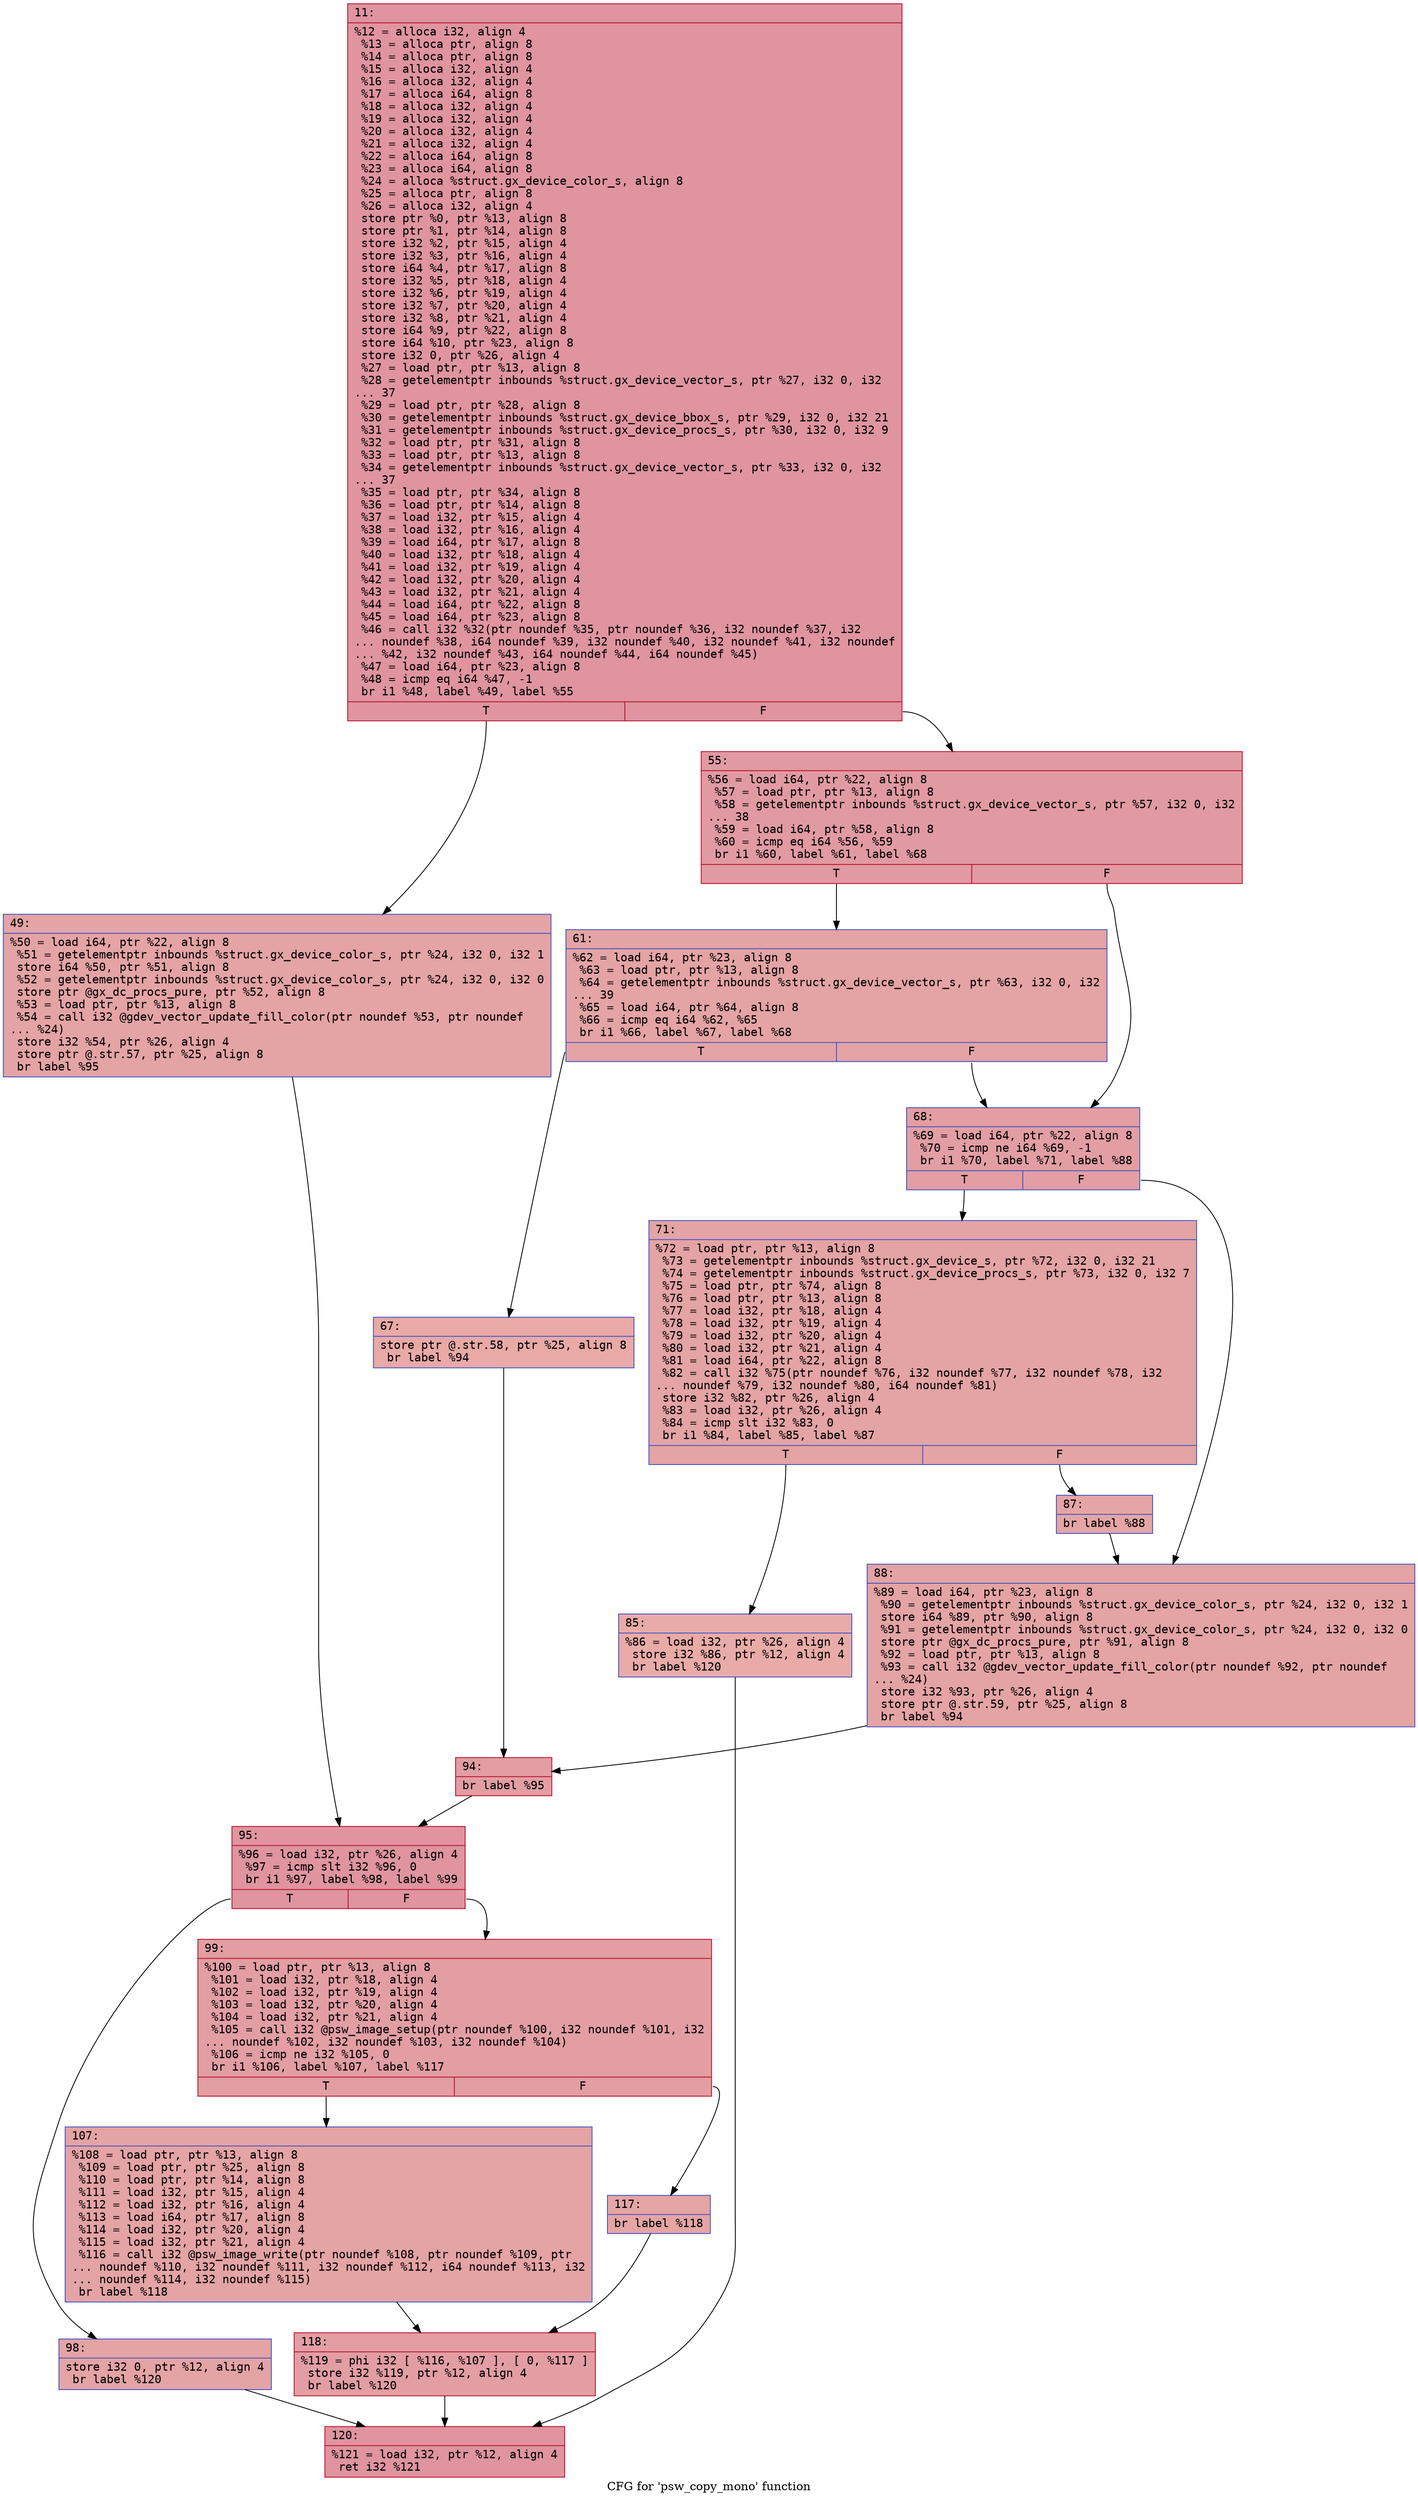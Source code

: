 digraph "CFG for 'psw_copy_mono' function" {
	label="CFG for 'psw_copy_mono' function";

	Node0x60000287adf0 [shape=record,color="#b70d28ff", style=filled, fillcolor="#b70d2870" fontname="Courier",label="{11:\l|  %12 = alloca i32, align 4\l  %13 = alloca ptr, align 8\l  %14 = alloca ptr, align 8\l  %15 = alloca i32, align 4\l  %16 = alloca i32, align 4\l  %17 = alloca i64, align 8\l  %18 = alloca i32, align 4\l  %19 = alloca i32, align 4\l  %20 = alloca i32, align 4\l  %21 = alloca i32, align 4\l  %22 = alloca i64, align 8\l  %23 = alloca i64, align 8\l  %24 = alloca %struct.gx_device_color_s, align 8\l  %25 = alloca ptr, align 8\l  %26 = alloca i32, align 4\l  store ptr %0, ptr %13, align 8\l  store ptr %1, ptr %14, align 8\l  store i32 %2, ptr %15, align 4\l  store i32 %3, ptr %16, align 4\l  store i64 %4, ptr %17, align 8\l  store i32 %5, ptr %18, align 4\l  store i32 %6, ptr %19, align 4\l  store i32 %7, ptr %20, align 4\l  store i32 %8, ptr %21, align 4\l  store i64 %9, ptr %22, align 8\l  store i64 %10, ptr %23, align 8\l  store i32 0, ptr %26, align 4\l  %27 = load ptr, ptr %13, align 8\l  %28 = getelementptr inbounds %struct.gx_device_vector_s, ptr %27, i32 0, i32\l... 37\l  %29 = load ptr, ptr %28, align 8\l  %30 = getelementptr inbounds %struct.gx_device_bbox_s, ptr %29, i32 0, i32 21\l  %31 = getelementptr inbounds %struct.gx_device_procs_s, ptr %30, i32 0, i32 9\l  %32 = load ptr, ptr %31, align 8\l  %33 = load ptr, ptr %13, align 8\l  %34 = getelementptr inbounds %struct.gx_device_vector_s, ptr %33, i32 0, i32\l... 37\l  %35 = load ptr, ptr %34, align 8\l  %36 = load ptr, ptr %14, align 8\l  %37 = load i32, ptr %15, align 4\l  %38 = load i32, ptr %16, align 4\l  %39 = load i64, ptr %17, align 8\l  %40 = load i32, ptr %18, align 4\l  %41 = load i32, ptr %19, align 4\l  %42 = load i32, ptr %20, align 4\l  %43 = load i32, ptr %21, align 4\l  %44 = load i64, ptr %22, align 8\l  %45 = load i64, ptr %23, align 8\l  %46 = call i32 %32(ptr noundef %35, ptr noundef %36, i32 noundef %37, i32\l... noundef %38, i64 noundef %39, i32 noundef %40, i32 noundef %41, i32 noundef\l... %42, i32 noundef %43, i64 noundef %44, i64 noundef %45)\l  %47 = load i64, ptr %23, align 8\l  %48 = icmp eq i64 %47, -1\l  br i1 %48, label %49, label %55\l|{<s0>T|<s1>F}}"];
	Node0x60000287adf0:s0 -> Node0x60000287ae40[tooltip="11 -> 49\nProbability 37.50%" ];
	Node0x60000287adf0:s1 -> Node0x60000287ae90[tooltip="11 -> 55\nProbability 62.50%" ];
	Node0x60000287ae40 [shape=record,color="#3d50c3ff", style=filled, fillcolor="#c32e3170" fontname="Courier",label="{49:\l|  %50 = load i64, ptr %22, align 8\l  %51 = getelementptr inbounds %struct.gx_device_color_s, ptr %24, i32 0, i32 1\l  store i64 %50, ptr %51, align 8\l  %52 = getelementptr inbounds %struct.gx_device_color_s, ptr %24, i32 0, i32 0\l  store ptr @gx_dc_procs_pure, ptr %52, align 8\l  %53 = load ptr, ptr %13, align 8\l  %54 = call i32 @gdev_vector_update_fill_color(ptr noundef %53, ptr noundef\l... %24)\l  store i32 %54, ptr %26, align 4\l  store ptr @.str.57, ptr %25, align 8\l  br label %95\l}"];
	Node0x60000287ae40 -> Node0x60000287b160[tooltip="49 -> 95\nProbability 100.00%" ];
	Node0x60000287ae90 [shape=record,color="#b70d28ff", style=filled, fillcolor="#bb1b2c70" fontname="Courier",label="{55:\l|  %56 = load i64, ptr %22, align 8\l  %57 = load ptr, ptr %13, align 8\l  %58 = getelementptr inbounds %struct.gx_device_vector_s, ptr %57, i32 0, i32\l... 38\l  %59 = load i64, ptr %58, align 8\l  %60 = icmp eq i64 %56, %59\l  br i1 %60, label %61, label %68\l|{<s0>T|<s1>F}}"];
	Node0x60000287ae90:s0 -> Node0x60000287aee0[tooltip="55 -> 61\nProbability 50.00%" ];
	Node0x60000287ae90:s1 -> Node0x60000287af80[tooltip="55 -> 68\nProbability 50.00%" ];
	Node0x60000287aee0 [shape=record,color="#3d50c3ff", style=filled, fillcolor="#c32e3170" fontname="Courier",label="{61:\l|  %62 = load i64, ptr %23, align 8\l  %63 = load ptr, ptr %13, align 8\l  %64 = getelementptr inbounds %struct.gx_device_vector_s, ptr %63, i32 0, i32\l... 39\l  %65 = load i64, ptr %64, align 8\l  %66 = icmp eq i64 %62, %65\l  br i1 %66, label %67, label %68\l|{<s0>T|<s1>F}}"];
	Node0x60000287aee0:s0 -> Node0x60000287af30[tooltip="61 -> 67\nProbability 50.00%" ];
	Node0x60000287aee0:s1 -> Node0x60000287af80[tooltip="61 -> 68\nProbability 50.00%" ];
	Node0x60000287af30 [shape=record,color="#3d50c3ff", style=filled, fillcolor="#ca3b3770" fontname="Courier",label="{67:\l|  store ptr @.str.58, ptr %25, align 8\l  br label %94\l}"];
	Node0x60000287af30 -> Node0x60000287b110[tooltip="67 -> 94\nProbability 100.00%" ];
	Node0x60000287af80 [shape=record,color="#3d50c3ff", style=filled, fillcolor="#be242e70" fontname="Courier",label="{68:\l|  %69 = load i64, ptr %22, align 8\l  %70 = icmp ne i64 %69, -1\l  br i1 %70, label %71, label %88\l|{<s0>T|<s1>F}}"];
	Node0x60000287af80:s0 -> Node0x60000287afd0[tooltip="68 -> 71\nProbability 62.50%" ];
	Node0x60000287af80:s1 -> Node0x60000287b0c0[tooltip="68 -> 88\nProbability 37.50%" ];
	Node0x60000287afd0 [shape=record,color="#3d50c3ff", style=filled, fillcolor="#c32e3170" fontname="Courier",label="{71:\l|  %72 = load ptr, ptr %13, align 8\l  %73 = getelementptr inbounds %struct.gx_device_s, ptr %72, i32 0, i32 21\l  %74 = getelementptr inbounds %struct.gx_device_procs_s, ptr %73, i32 0, i32 7\l  %75 = load ptr, ptr %74, align 8\l  %76 = load ptr, ptr %13, align 8\l  %77 = load i32, ptr %18, align 4\l  %78 = load i32, ptr %19, align 4\l  %79 = load i32, ptr %20, align 4\l  %80 = load i32, ptr %21, align 4\l  %81 = load i64, ptr %22, align 8\l  %82 = call i32 %75(ptr noundef %76, i32 noundef %77, i32 noundef %78, i32\l... noundef %79, i32 noundef %80, i64 noundef %81)\l  store i32 %82, ptr %26, align 4\l  %83 = load i32, ptr %26, align 4\l  %84 = icmp slt i32 %83, 0\l  br i1 %84, label %85, label %87\l|{<s0>T|<s1>F}}"];
	Node0x60000287afd0:s0 -> Node0x60000287b020[tooltip="71 -> 85\nProbability 37.50%" ];
	Node0x60000287afd0:s1 -> Node0x60000287b070[tooltip="71 -> 87\nProbability 62.50%" ];
	Node0x60000287b020 [shape=record,color="#3d50c3ff", style=filled, fillcolor="#cc403a70" fontname="Courier",label="{85:\l|  %86 = load i32, ptr %26, align 4\l  store i32 %86, ptr %12, align 4\l  br label %120\l}"];
	Node0x60000287b020 -> Node0x60000287b340[tooltip="85 -> 120\nProbability 100.00%" ];
	Node0x60000287b070 [shape=record,color="#3d50c3ff", style=filled, fillcolor="#c5333470" fontname="Courier",label="{87:\l|  br label %88\l}"];
	Node0x60000287b070 -> Node0x60000287b0c0[tooltip="87 -> 88\nProbability 100.00%" ];
	Node0x60000287b0c0 [shape=record,color="#3d50c3ff", style=filled, fillcolor="#c32e3170" fontname="Courier",label="{88:\l|  %89 = load i64, ptr %23, align 8\l  %90 = getelementptr inbounds %struct.gx_device_color_s, ptr %24, i32 0, i32 1\l  store i64 %89, ptr %90, align 8\l  %91 = getelementptr inbounds %struct.gx_device_color_s, ptr %24, i32 0, i32 0\l  store ptr @gx_dc_procs_pure, ptr %91, align 8\l  %92 = load ptr, ptr %13, align 8\l  %93 = call i32 @gdev_vector_update_fill_color(ptr noundef %92, ptr noundef\l... %24)\l  store i32 %93, ptr %26, align 4\l  store ptr @.str.59, ptr %25, align 8\l  br label %94\l}"];
	Node0x60000287b0c0 -> Node0x60000287b110[tooltip="88 -> 94\nProbability 100.00%" ];
	Node0x60000287b110 [shape=record,color="#b70d28ff", style=filled, fillcolor="#be242e70" fontname="Courier",label="{94:\l|  br label %95\l}"];
	Node0x60000287b110 -> Node0x60000287b160[tooltip="94 -> 95\nProbability 100.00%" ];
	Node0x60000287b160 [shape=record,color="#b70d28ff", style=filled, fillcolor="#b70d2870" fontname="Courier",label="{95:\l|  %96 = load i32, ptr %26, align 4\l  %97 = icmp slt i32 %96, 0\l  br i1 %97, label %98, label %99\l|{<s0>T|<s1>F}}"];
	Node0x60000287b160:s0 -> Node0x60000287b1b0[tooltip="95 -> 98\nProbability 37.50%" ];
	Node0x60000287b160:s1 -> Node0x60000287b200[tooltip="95 -> 99\nProbability 62.50%" ];
	Node0x60000287b1b0 [shape=record,color="#3d50c3ff", style=filled, fillcolor="#c32e3170" fontname="Courier",label="{98:\l|  store i32 0, ptr %12, align 4\l  br label %120\l}"];
	Node0x60000287b1b0 -> Node0x60000287b340[tooltip="98 -> 120\nProbability 100.00%" ];
	Node0x60000287b200 [shape=record,color="#b70d28ff", style=filled, fillcolor="#be242e70" fontname="Courier",label="{99:\l|  %100 = load ptr, ptr %13, align 8\l  %101 = load i32, ptr %18, align 4\l  %102 = load i32, ptr %19, align 4\l  %103 = load i32, ptr %20, align 4\l  %104 = load i32, ptr %21, align 4\l  %105 = call i32 @psw_image_setup(ptr noundef %100, i32 noundef %101, i32\l... noundef %102, i32 noundef %103, i32 noundef %104)\l  %106 = icmp ne i32 %105, 0\l  br i1 %106, label %107, label %117\l|{<s0>T|<s1>F}}"];
	Node0x60000287b200:s0 -> Node0x60000287b250[tooltip="99 -> 107\nProbability 62.50%" ];
	Node0x60000287b200:s1 -> Node0x60000287b2a0[tooltip="99 -> 117\nProbability 37.50%" ];
	Node0x60000287b250 [shape=record,color="#3d50c3ff", style=filled, fillcolor="#c32e3170" fontname="Courier",label="{107:\l|  %108 = load ptr, ptr %13, align 8\l  %109 = load ptr, ptr %25, align 8\l  %110 = load ptr, ptr %14, align 8\l  %111 = load i32, ptr %15, align 4\l  %112 = load i32, ptr %16, align 4\l  %113 = load i64, ptr %17, align 8\l  %114 = load i32, ptr %20, align 4\l  %115 = load i32, ptr %21, align 4\l  %116 = call i32 @psw_image_write(ptr noundef %108, ptr noundef %109, ptr\l... noundef %110, i32 noundef %111, i32 noundef %112, i64 noundef %113, i32\l... noundef %114, i32 noundef %115)\l  br label %118\l}"];
	Node0x60000287b250 -> Node0x60000287b2f0[tooltip="107 -> 118\nProbability 100.00%" ];
	Node0x60000287b2a0 [shape=record,color="#3d50c3ff", style=filled, fillcolor="#c5333470" fontname="Courier",label="{117:\l|  br label %118\l}"];
	Node0x60000287b2a0 -> Node0x60000287b2f0[tooltip="117 -> 118\nProbability 100.00%" ];
	Node0x60000287b2f0 [shape=record,color="#b70d28ff", style=filled, fillcolor="#be242e70" fontname="Courier",label="{118:\l|  %119 = phi i32 [ %116, %107 ], [ 0, %117 ]\l  store i32 %119, ptr %12, align 4\l  br label %120\l}"];
	Node0x60000287b2f0 -> Node0x60000287b340[tooltip="118 -> 120\nProbability 100.00%" ];
	Node0x60000287b340 [shape=record,color="#b70d28ff", style=filled, fillcolor="#b70d2870" fontname="Courier",label="{120:\l|  %121 = load i32, ptr %12, align 4\l  ret i32 %121\l}"];
}
